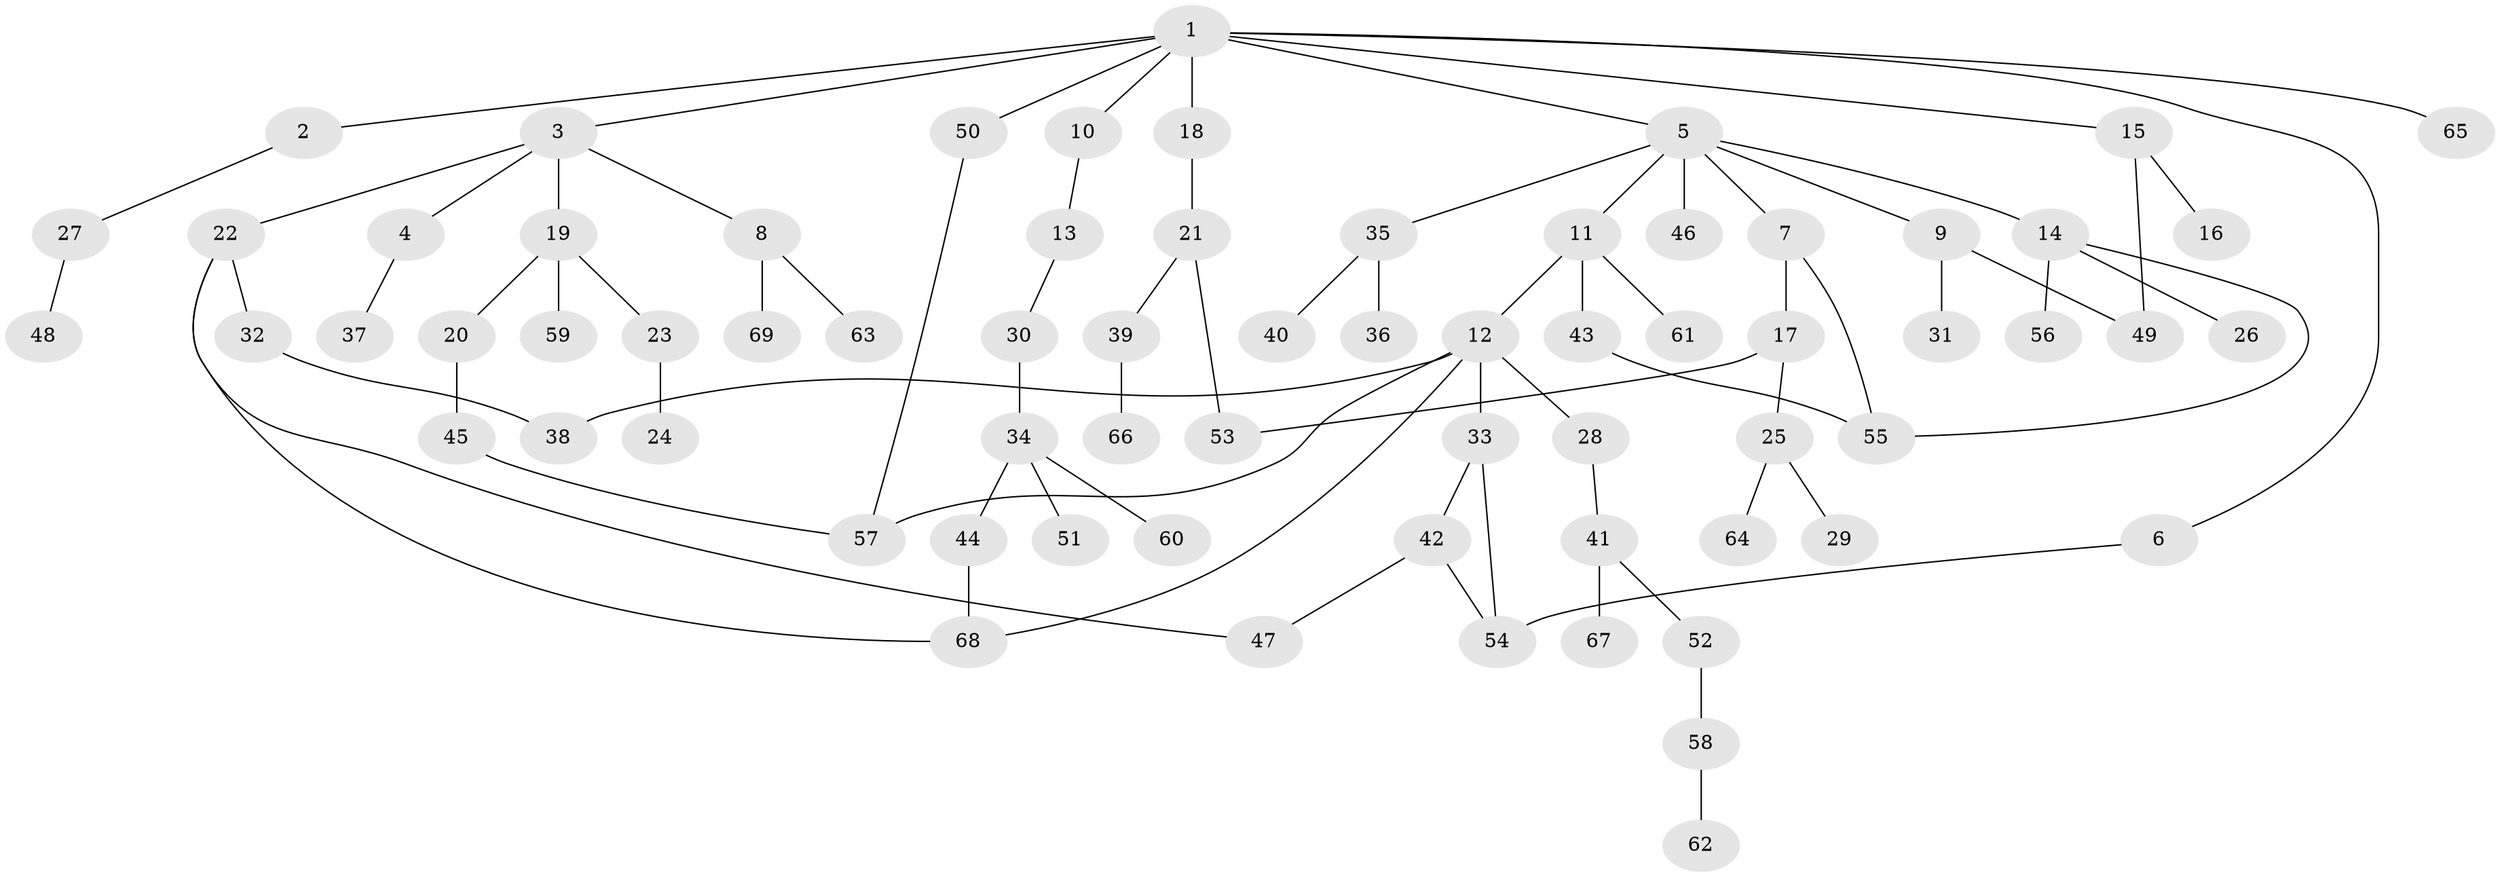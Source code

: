 // Generated by graph-tools (version 1.1) at 2025/25/03/09/25 03:25:35]
// undirected, 69 vertices, 80 edges
graph export_dot {
graph [start="1"]
  node [color=gray90,style=filled];
  1;
  2;
  3;
  4;
  5;
  6;
  7;
  8;
  9;
  10;
  11;
  12;
  13;
  14;
  15;
  16;
  17;
  18;
  19;
  20;
  21;
  22;
  23;
  24;
  25;
  26;
  27;
  28;
  29;
  30;
  31;
  32;
  33;
  34;
  35;
  36;
  37;
  38;
  39;
  40;
  41;
  42;
  43;
  44;
  45;
  46;
  47;
  48;
  49;
  50;
  51;
  52;
  53;
  54;
  55;
  56;
  57;
  58;
  59;
  60;
  61;
  62;
  63;
  64;
  65;
  66;
  67;
  68;
  69;
  1 -- 2;
  1 -- 3;
  1 -- 5;
  1 -- 6;
  1 -- 10;
  1 -- 15;
  1 -- 18;
  1 -- 50;
  1 -- 65;
  2 -- 27;
  3 -- 4;
  3 -- 8;
  3 -- 19;
  3 -- 22;
  4 -- 37;
  5 -- 7;
  5 -- 9;
  5 -- 11;
  5 -- 14;
  5 -- 35;
  5 -- 46;
  6 -- 54;
  7 -- 17;
  7 -- 55;
  8 -- 63;
  8 -- 69;
  9 -- 31;
  9 -- 49;
  10 -- 13;
  11 -- 12;
  11 -- 43;
  11 -- 61;
  12 -- 28;
  12 -- 33;
  12 -- 38;
  12 -- 57;
  12 -- 68;
  13 -- 30;
  14 -- 26;
  14 -- 56;
  14 -- 55;
  15 -- 16;
  15 -- 49;
  17 -- 25;
  17 -- 53;
  18 -- 21;
  19 -- 20;
  19 -- 23;
  19 -- 59;
  20 -- 45;
  21 -- 39;
  21 -- 53;
  22 -- 32;
  22 -- 47;
  22 -- 68;
  23 -- 24;
  25 -- 29;
  25 -- 64;
  27 -- 48;
  28 -- 41;
  30 -- 34;
  32 -- 38;
  33 -- 42;
  33 -- 54;
  34 -- 44;
  34 -- 51;
  34 -- 60;
  35 -- 36;
  35 -- 40;
  39 -- 66;
  41 -- 52;
  41 -- 67;
  42 -- 54;
  42 -- 47;
  43 -- 55;
  44 -- 68;
  45 -- 57;
  50 -- 57;
  52 -- 58;
  58 -- 62;
}

